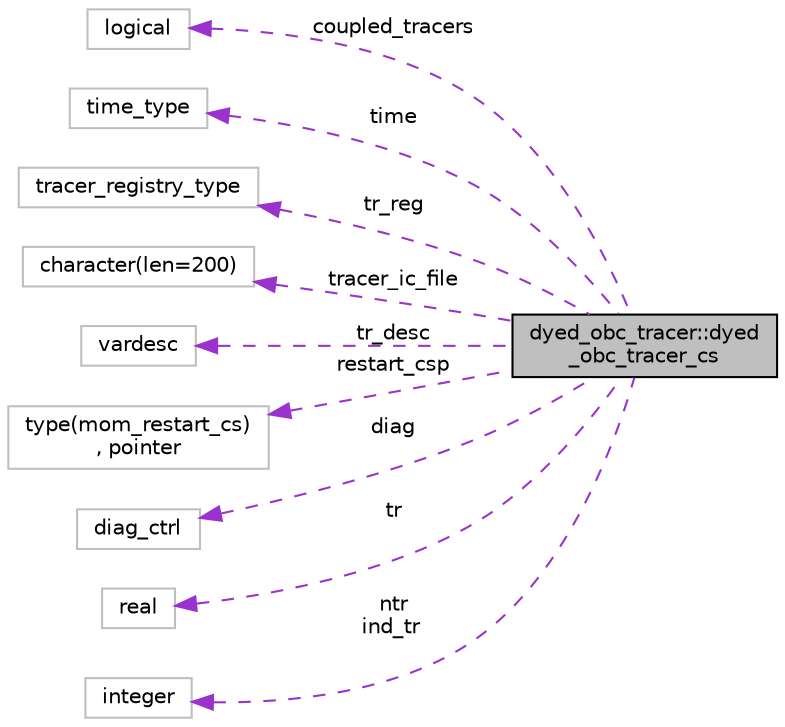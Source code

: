 digraph "dyed_obc_tracer::dyed_obc_tracer_cs"
{
 // INTERACTIVE_SVG=YES
 // LATEX_PDF_SIZE
  edge [fontname="Helvetica",fontsize="10",labelfontname="Helvetica",labelfontsize="10"];
  node [fontname="Helvetica",fontsize="10",shape=record];
  rankdir="LR";
  Node1 [label="dyed_obc_tracer::dyed\l_obc_tracer_cs",height=0.2,width=0.4,color="black", fillcolor="grey75", style="filled", fontcolor="black",tooltip="The control structure for the dyed_obc tracer package."];
  Node2 -> Node1 [dir="back",color="darkorchid3",fontsize="10",style="dashed",label=" coupled_tracers" ,fontname="Helvetica"];
  Node2 [label="logical",height=0.2,width=0.4,color="grey75", fillcolor="white", style="filled",tooltip=" "];
  Node3 -> Node1 [dir="back",color="darkorchid3",fontsize="10",style="dashed",label=" time" ,fontname="Helvetica"];
  Node3 [label="time_type",height=0.2,width=0.4,color="grey75", fillcolor="white", style="filled",tooltip=" "];
  Node4 -> Node1 [dir="back",color="darkorchid3",fontsize="10",style="dashed",label=" tr_reg" ,fontname="Helvetica"];
  Node4 [label="tracer_registry_type",height=0.2,width=0.4,color="grey75", fillcolor="white", style="filled",tooltip=" "];
  Node5 -> Node1 [dir="back",color="darkorchid3",fontsize="10",style="dashed",label=" tracer_ic_file" ,fontname="Helvetica"];
  Node5 [label="character(len=200)",height=0.2,width=0.4,color="grey75", fillcolor="white", style="filled",tooltip=" "];
  Node6 -> Node1 [dir="back",color="darkorchid3",fontsize="10",style="dashed",label=" tr_desc" ,fontname="Helvetica"];
  Node6 [label="vardesc",height=0.2,width=0.4,color="grey75", fillcolor="white", style="filled",tooltip=" "];
  Node7 -> Node1 [dir="back",color="darkorchid3",fontsize="10",style="dashed",label=" restart_csp" ,fontname="Helvetica"];
  Node7 [label="type(mom_restart_cs)\l, pointer",height=0.2,width=0.4,color="grey75", fillcolor="white", style="filled",tooltip=" "];
  Node8 -> Node1 [dir="back",color="darkorchid3",fontsize="10",style="dashed",label=" diag" ,fontname="Helvetica"];
  Node8 [label="diag_ctrl",height=0.2,width=0.4,color="grey75", fillcolor="white", style="filled",tooltip=" "];
  Node9 -> Node1 [dir="back",color="darkorchid3",fontsize="10",style="dashed",label=" tr" ,fontname="Helvetica"];
  Node9 [label="real",height=0.2,width=0.4,color="grey75", fillcolor="white", style="filled",tooltip=" "];
  Node10 -> Node1 [dir="back",color="darkorchid3",fontsize="10",style="dashed",label=" ntr\nind_tr" ,fontname="Helvetica"];
  Node10 [label="integer",height=0.2,width=0.4,color="grey75", fillcolor="white", style="filled",tooltip=" "];
}
